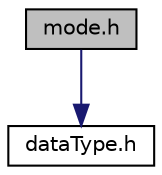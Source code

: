 digraph "mode.h"
{
 // LATEX_PDF_SIZE
  edge [fontname="Helvetica",fontsize="10",labelfontname="Helvetica",labelfontsize="10"];
  node [fontname="Helvetica",fontsize="10",shape=record];
  Node1 [label="mode.h",height=0.2,width=0.4,color="black", fillcolor="grey75", style="filled", fontcolor="black",tooltip="libreria per la gestione delle modalità e delle partite"];
  Node1 -> Node2 [color="midnightblue",fontsize="10",style="solid",fontname="Helvetica"];
  Node2 [label="dataType.h",height=0.2,width=0.4,color="black", fillcolor="white", style="filled",URL="$dataType_8h.html",tooltip="Costanti utilizzate nel progetto e strutture delle pedine e delle partite."];
}
